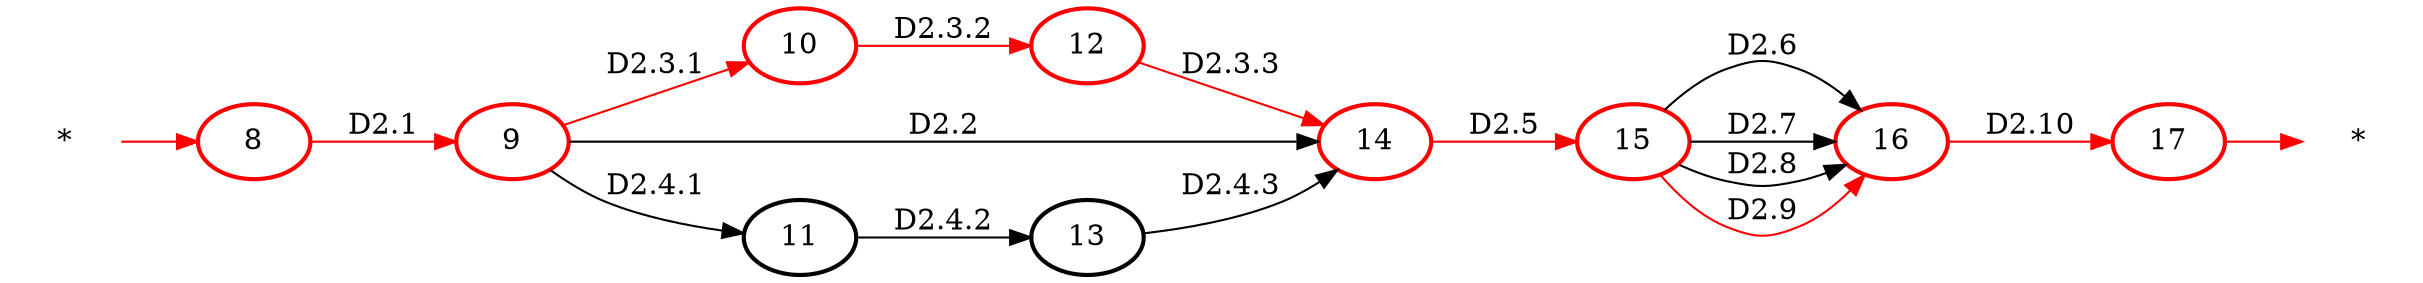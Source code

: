 digraph grafo_inicial {
	rankdir = LR;
	ast1 [label = "*", shape=plaintext]
	ast2 [label = "*", shape=plaintext]
	node [color=red style=bold]
	8 9 10 12 14 15 16 17;
	node [color=black]
	11 13
	node [shape = circle];
	ast1 -> 8 [color=red];
	8 -> 9 [color=red, label = "D2.1"];
	9 -> 14 [label = "D2.2"];
	9 -> 10 [color=red, label = "D2.3.1"];
	10 -> 12 [color=red, label = "D2.3.2"];
	12 -> 14 [color=red, label = "D2.3.3"];
	9 -> 11 [label = "D2.4.1"];
	11 -> 13 [label = "D2.4.2"];
	13 -> 14 [label = "D2.4.3"];
	14 -> 15 [color=red, label = "D2.5"];
	15 -> 16 [label = "D2.6"];
	15 -> 16 [label = "D2.7"];
	15 -> 16 [label = "D2.8"];
	15 -> 16 [color=red, label = "D2.9"];
	16 -> 17 [color=red, label = "D2.10"];
	17 -> ast2 [color=red];
}
